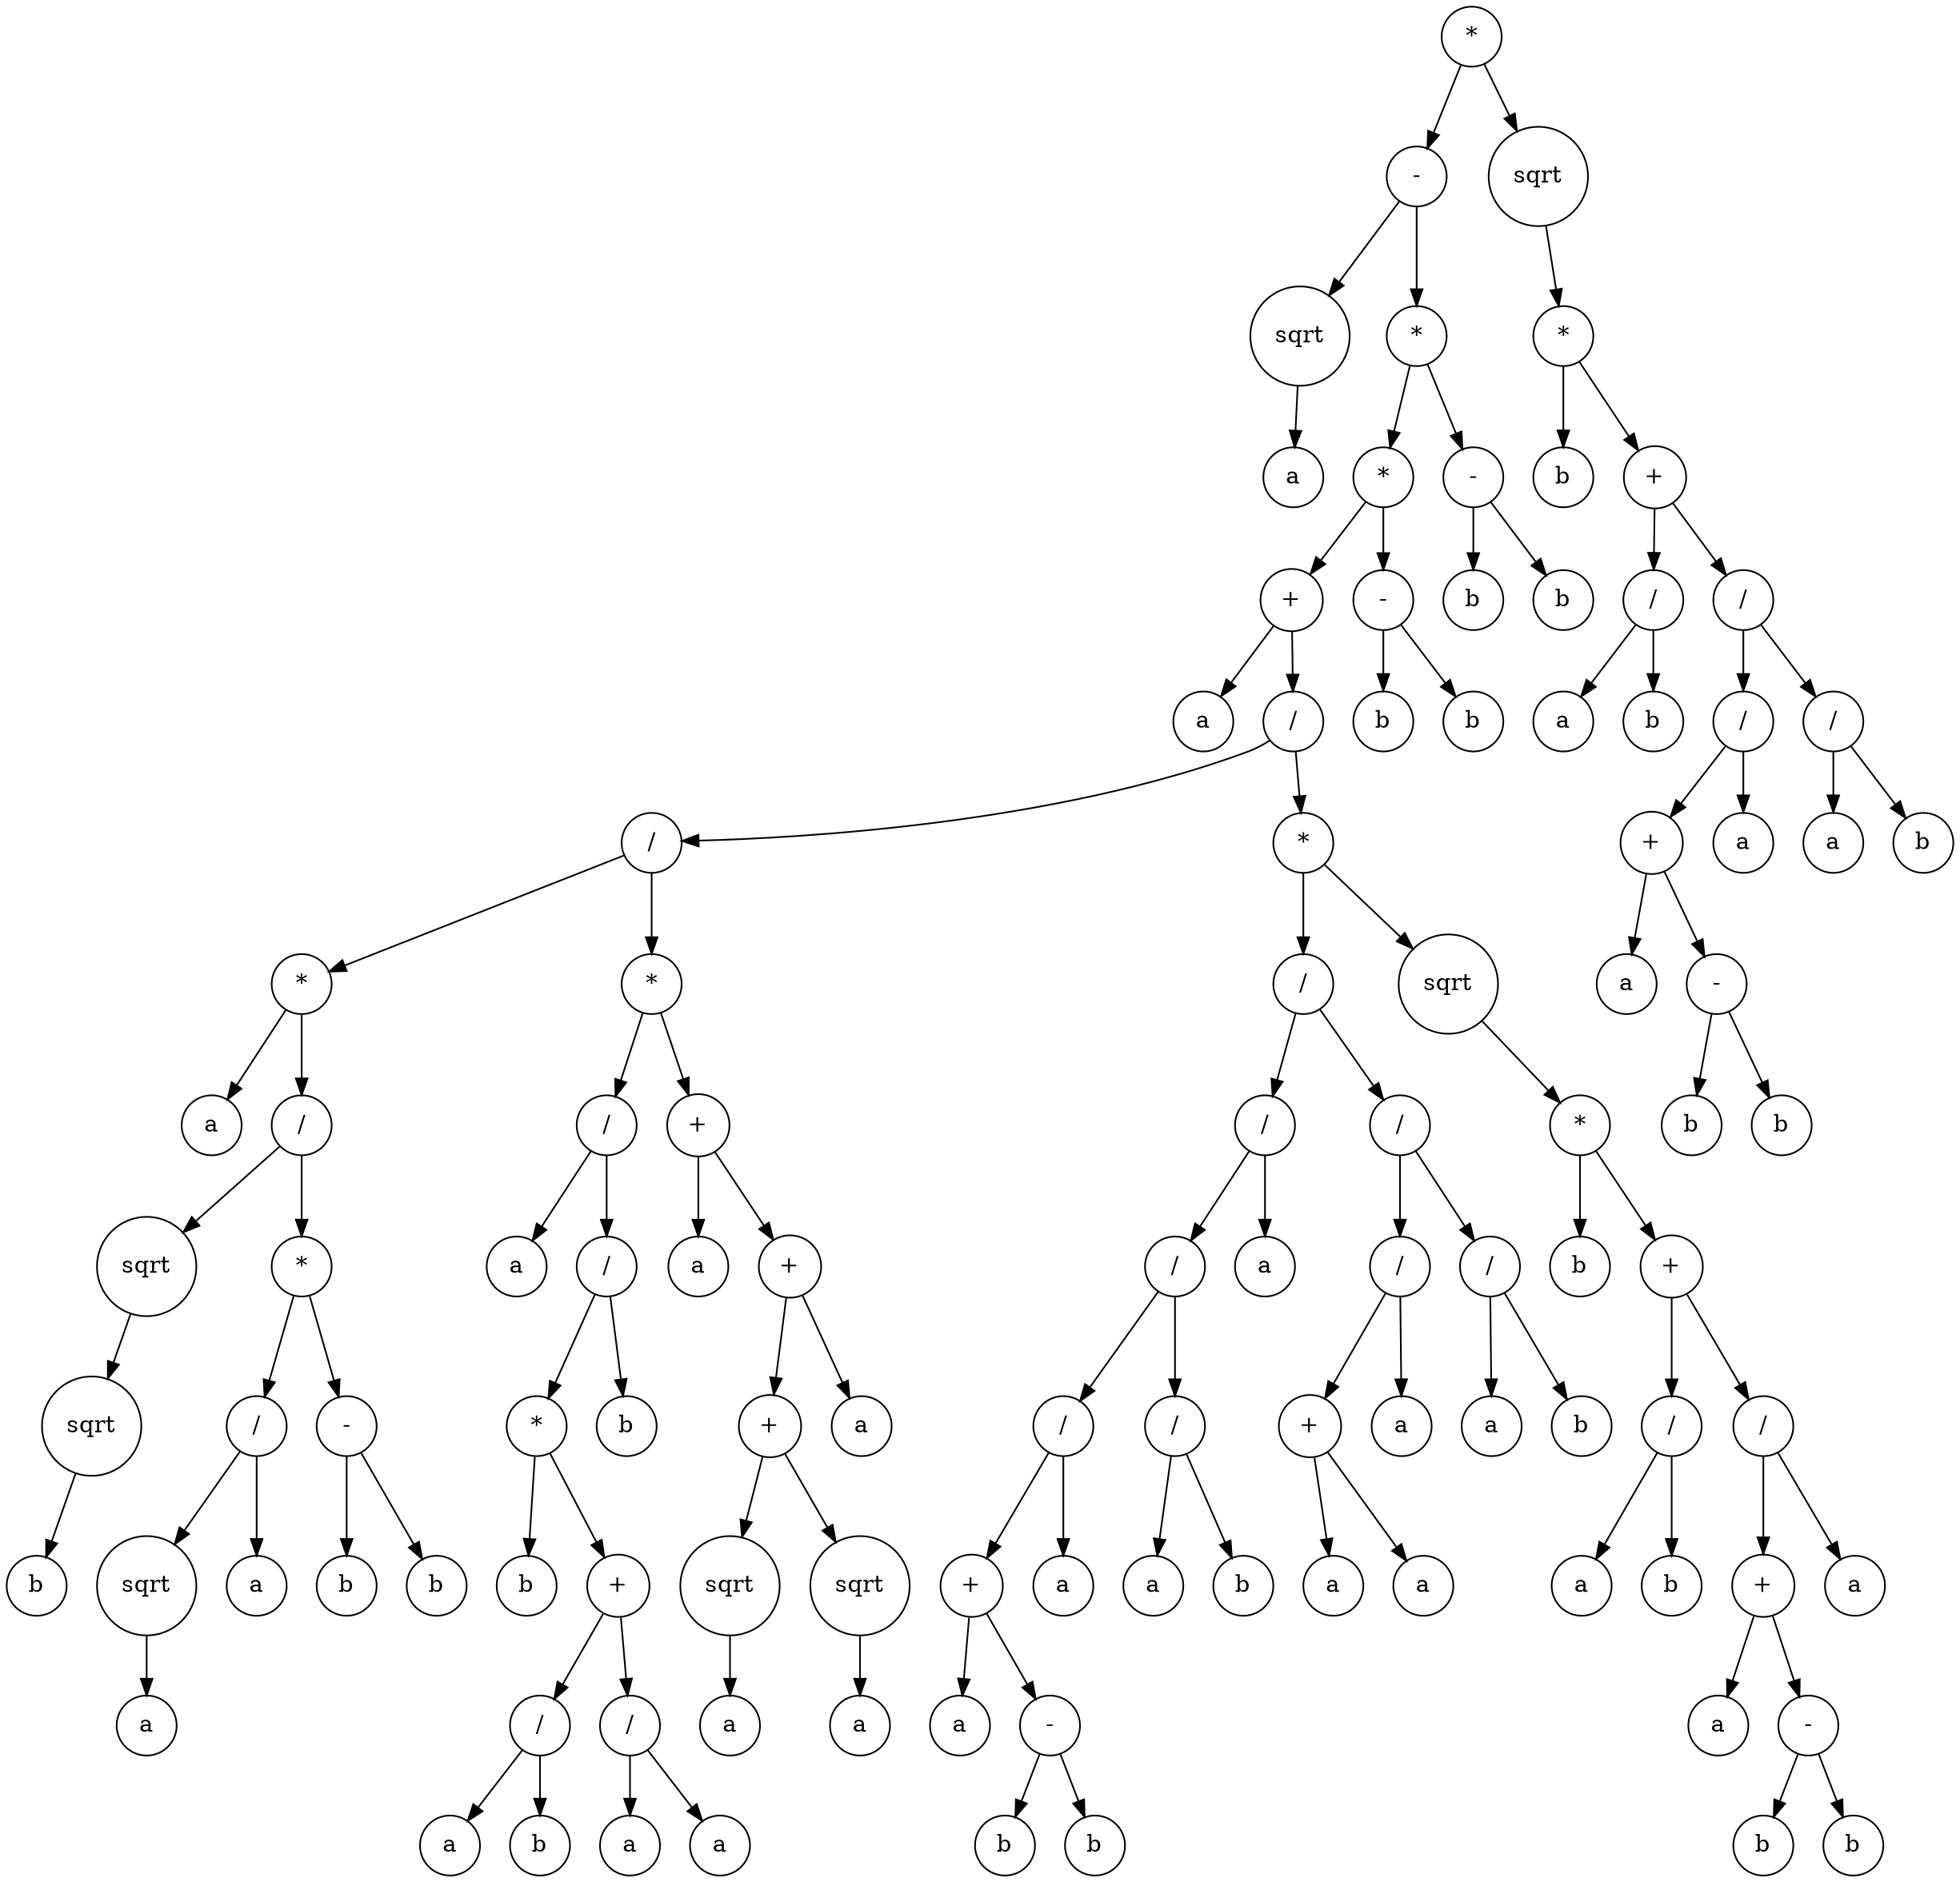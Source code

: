 digraph g {
graph [ordering=out];
node [shape=circle];
n[label = "*"];
n0[label = "-"];
n00[label = "sqrt"];
n000[label = "a"];
n00 -> n000;
n0 -> n00;
n01[label = "*"];
n010[label = "*"];
n0100[label = "+"];
n01000[label = "a"];
n0100 -> n01000;
n01001[label = "/"];
n010010[label = "/"];
n0100100[label = "*"];
n01001000[label = "a"];
n0100100 -> n01001000;
n01001001[label = "/"];
n010010010[label = "sqrt"];
n0100100100[label = "sqrt"];
n01001001000[label = "b"];
n0100100100 -> n01001001000;
n010010010 -> n0100100100;
n01001001 -> n010010010;
n010010011[label = "*"];
n0100100110[label = "/"];
n01001001100[label = "sqrt"];
n010010011000[label = "a"];
n01001001100 -> n010010011000;
n0100100110 -> n01001001100;
n01001001101[label = "a"];
n0100100110 -> n01001001101;
n010010011 -> n0100100110;
n0100100111[label = "-"];
n01001001110[label = "b"];
n0100100111 -> n01001001110;
n01001001111[label = "b"];
n0100100111 -> n01001001111;
n010010011 -> n0100100111;
n01001001 -> n010010011;
n0100100 -> n01001001;
n010010 -> n0100100;
n0100101[label = "*"];
n01001010[label = "/"];
n010010100[label = "a"];
n01001010 -> n010010100;
n010010101[label = "/"];
n0100101010[label = "*"];
n01001010100[label = "b"];
n0100101010 -> n01001010100;
n01001010101[label = "+"];
n010010101010[label = "/"];
n0100101010100[label = "a"];
n010010101010 -> n0100101010100;
n0100101010101[label = "b"];
n010010101010 -> n0100101010101;
n01001010101 -> n010010101010;
n010010101011[label = "/"];
n0100101010110[label = "a"];
n010010101011 -> n0100101010110;
n0100101010111[label = "a"];
n010010101011 -> n0100101010111;
n01001010101 -> n010010101011;
n0100101010 -> n01001010101;
n010010101 -> n0100101010;
n0100101011[label = "b"];
n010010101 -> n0100101011;
n01001010 -> n010010101;
n0100101 -> n01001010;
n01001011[label = "+"];
n010010110[label = "a"];
n01001011 -> n010010110;
n010010111[label = "+"];
n0100101110[label = "+"];
n01001011100[label = "sqrt"];
n010010111000[label = "a"];
n01001011100 -> n010010111000;
n0100101110 -> n01001011100;
n01001011101[label = "sqrt"];
n010010111010[label = "a"];
n01001011101 -> n010010111010;
n0100101110 -> n01001011101;
n010010111 -> n0100101110;
n0100101111[label = "a"];
n010010111 -> n0100101111;
n01001011 -> n010010111;
n0100101 -> n01001011;
n010010 -> n0100101;
n01001 -> n010010;
n010011[label = "*"];
n0100110[label = "/"];
n01001100[label = "/"];
n010011000[label = "/"];
n0100110000[label = "/"];
n01001100000[label = "+"];
n010011000000[label = "a"];
n01001100000 -> n010011000000;
n010011000001[label = "-"];
n0100110000010[label = "b"];
n010011000001 -> n0100110000010;
n0100110000011[label = "b"];
n010011000001 -> n0100110000011;
n01001100000 -> n010011000001;
n0100110000 -> n01001100000;
n01001100001[label = "a"];
n0100110000 -> n01001100001;
n010011000 -> n0100110000;
n0100110001[label = "/"];
n01001100010[label = "a"];
n0100110001 -> n01001100010;
n01001100011[label = "b"];
n0100110001 -> n01001100011;
n010011000 -> n0100110001;
n01001100 -> n010011000;
n010011001[label = "a"];
n01001100 -> n010011001;
n0100110 -> n01001100;
n01001101[label = "/"];
n010011010[label = "/"];
n0100110100[label = "+"];
n01001101000[label = "a"];
n0100110100 -> n01001101000;
n01001101001[label = "a"];
n0100110100 -> n01001101001;
n010011010 -> n0100110100;
n0100110101[label = "a"];
n010011010 -> n0100110101;
n01001101 -> n010011010;
n010011011[label = "/"];
n0100110110[label = "a"];
n010011011 -> n0100110110;
n0100110111[label = "b"];
n010011011 -> n0100110111;
n01001101 -> n010011011;
n0100110 -> n01001101;
n010011 -> n0100110;
n0100111[label = "sqrt"];
n01001110[label = "*"];
n010011100[label = "b"];
n01001110 -> n010011100;
n010011101[label = "+"];
n0100111010[label = "/"];
n01001110100[label = "a"];
n0100111010 -> n01001110100;
n01001110101[label = "b"];
n0100111010 -> n01001110101;
n010011101 -> n0100111010;
n0100111011[label = "/"];
n01001110110[label = "+"];
n010011101100[label = "a"];
n01001110110 -> n010011101100;
n010011101101[label = "-"];
n0100111011010[label = "b"];
n010011101101 -> n0100111011010;
n0100111011011[label = "b"];
n010011101101 -> n0100111011011;
n01001110110 -> n010011101101;
n0100111011 -> n01001110110;
n01001110111[label = "a"];
n0100111011 -> n01001110111;
n010011101 -> n0100111011;
n01001110 -> n010011101;
n0100111 -> n01001110;
n010011 -> n0100111;
n01001 -> n010011;
n0100 -> n01001;
n010 -> n0100;
n0101[label = "-"];
n01010[label = "b"];
n0101 -> n01010;
n01011[label = "b"];
n0101 -> n01011;
n010 -> n0101;
n01 -> n010;
n011[label = "-"];
n0110[label = "b"];
n011 -> n0110;
n0111[label = "b"];
n011 -> n0111;
n01 -> n011;
n0 -> n01;
n -> n0;
n1[label = "sqrt"];
n10[label = "*"];
n100[label = "b"];
n10 -> n100;
n101[label = "+"];
n1010[label = "/"];
n10100[label = "a"];
n1010 -> n10100;
n10101[label = "b"];
n1010 -> n10101;
n101 -> n1010;
n1011[label = "/"];
n10110[label = "/"];
n101100[label = "+"];
n1011000[label = "a"];
n101100 -> n1011000;
n1011001[label = "-"];
n10110010[label = "b"];
n1011001 -> n10110010;
n10110011[label = "b"];
n1011001 -> n10110011;
n101100 -> n1011001;
n10110 -> n101100;
n101101[label = "a"];
n10110 -> n101101;
n1011 -> n10110;
n10111[label = "/"];
n101110[label = "a"];
n10111 -> n101110;
n101111[label = "b"];
n10111 -> n101111;
n1011 -> n10111;
n101 -> n1011;
n10 -> n101;
n1 -> n10;
n -> n1;
}
